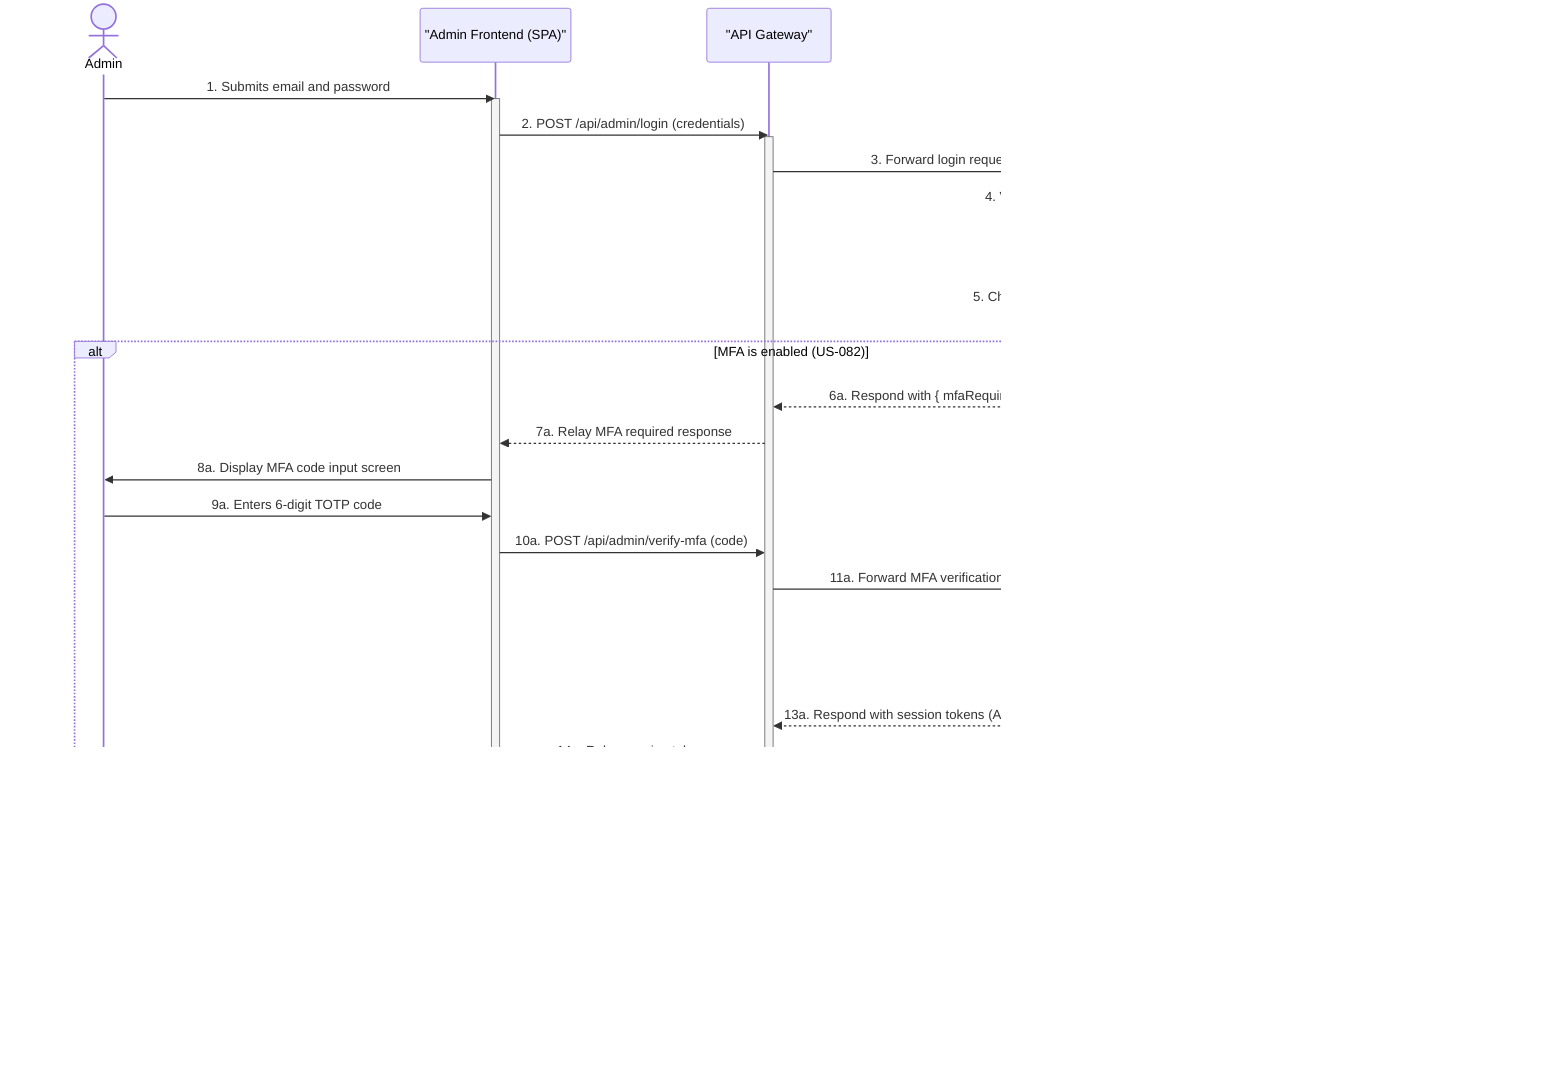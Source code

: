 sequenceDiagram
    actor Admin
    participant AdminFrontend as "Admin Frontend (SPA)"
    participant APIGateway as "API Gateway"
    participant IdentityService as "Identity & Access Service"

    Admin->>AdminFrontend: 1. Submits email and password
    activate AdminFrontend
    AdminFrontend->>APIGateway: 2. POST /api/admin/login (credentials)
    activate APIGateway

    APIGateway->>IdentityService: 3. Forward login request
    activate IdentityService
    IdentityService->>IdentityService: 4. Validate credentials & user role (is admin?)
    note right of IdentityService: If password or role is invalid, return 401/403. Flow terminates here.
    IdentityService->>IdentityService: 5. Check if MFA is enabled for this admin account

    alt MFA is enabled (US-082)
        IdentityService-->>APIGateway: 6a. Respond with { mfaRequired: true }
        APIGateway-->>AdminFrontend: 7a. Relay MFA required response
        AdminFrontend->>Admin: 8a. Display MFA code input screen
        Admin->>AdminFrontend: 9a. Enters 6-digit TOTP code
        AdminFrontend->>APIGateway: 10a. POST /api/admin/verify-mfa (code)
        APIGateway->>IdentityService: 11a. Forward MFA verification request
        IdentityService->>IdentityService: 12a. Validate TOTP code
        note right of IdentityService: If code is invalid, return error. Flow stays on MFA screen.
        IdentityService-->>APIGateway: 13a. Respond with session tokens (Access & Refresh)
        APIGateway-->>AdminFrontend: 14a. Relay session tokens
        AdminFrontend->>Admin: 15a. Redirect to Admin Dashboard (/admin)

    else MFA is NOT enabled (US-083)
        IdentityService-->>APIGateway: 6b. Respond with { mfaSetupRequired: true }
        APIGateway-->>AdminFrontend: 7b. Relay MFA setup required response
        AdminFrontend->>Admin: 8b. Redirect to mandatory MFA setup page (/admin/setup-mfa)
        note over Admin, AdminFrontend: User cannot access any part of the Admin Dashboard until MFA setup is complete.
    end

    deactivate IdentityService
    deactivate APIGateway
    deactivate AdminFrontend